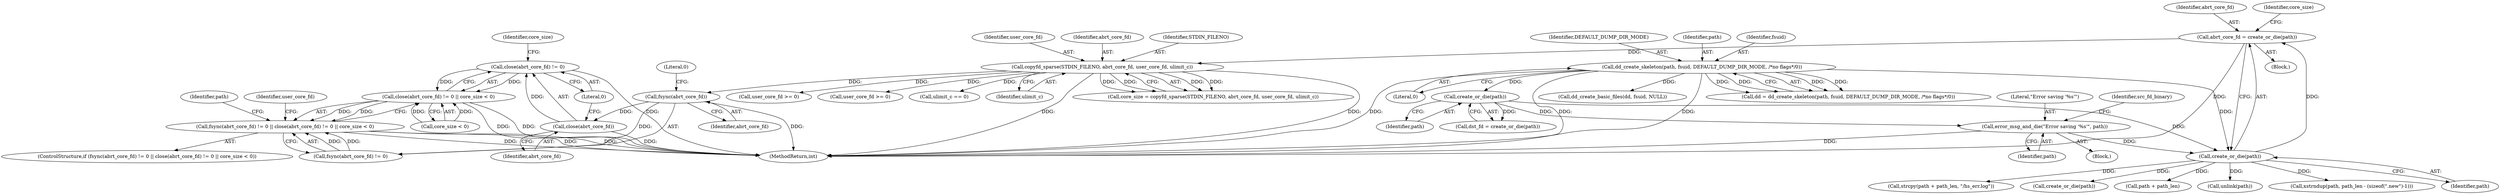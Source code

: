 digraph "0_abrt_8939398b82006ba1fec4ed491339fc075f43fc7c_1@API" {
"1000935" [label="(Call,close(abrt_core_fd) != 0)"];
"1000936" [label="(Call,close(abrt_core_fd))"];
"1000931" [label="(Call,fsync(abrt_core_fd))"];
"1000923" [label="(Call,copyfd_sparse(STDIN_FILENO, abrt_core_fd, user_core_fd, ulimit_c))"];
"1000916" [label="(Call,abrt_core_fd = create_or_die(path))"];
"1000918" [label="(Call,create_or_die(path))"];
"1000643" [label="(Call,dd_create_skeleton(path, fsuid, DEFAULT_DUMP_DIR_MODE, /*no flags*/0))"];
"1000884" [label="(Call,create_or_die(path))"];
"1000910" [label="(Call,error_msg_and_die(\"Error saving '%s'\", path))"];
"1000934" [label="(Call,close(abrt_core_fd) != 0 || core_size < 0)"];
"1000929" [label="(Call,fsync(abrt_core_fd) != 0 || close(abrt_core_fd) != 0 || core_size < 0)"];
"1000921" [label="(Call,core_size = copyfd_sparse(STDIN_FILENO, abrt_core_fd, user_core_fd, ulimit_c))"];
"1000948" [label="(Call,user_core_fd >= 0)"];
"1000884" [label="(Call,create_or_die(path))"];
"1001029" [label="(Call,strcpy(path + path_len, \"/hs_err.log\"))"];
"1000656" [label="(Call,dd_create_basic_files(dd, fsuid, NULL))"];
"1000924" [label="(Identifier,STDIN_FILENO)"];
"1000939" [label="(Call,core_size < 0)"];
"1000935" [label="(Call,close(abrt_core_fd) != 0)"];
"1000933" [label="(Literal,0)"];
"1000641" [label="(Call,dd = dd_create_skeleton(path, fsuid, DEFAULT_DUMP_DIR_MODE, /*no flags*/0))"];
"1000938" [label="(Literal,0)"];
"1000911" [label="(Literal,\"Error saving '%s'\")"];
"1001228" [label="(MethodReturn,int)"];
"1000916" [label="(Call,abrt_core_fd = create_or_die(path))"];
"1000932" [label="(Identifier,abrt_core_fd)"];
"1000930" [label="(Call,fsync(abrt_core_fd) != 0)"];
"1000650" [label="(Block,)"];
"1000961" [label="(Call,user_core_fd >= 0)"];
"1001037" [label="(Call,create_or_die(path))"];
"1000937" [label="(Identifier,abrt_core_fd)"];
"1000647" [label="(Literal,0)"];
"1000644" [label="(Identifier,path)"];
"1000882" [label="(Call,dst_fd = create_or_die(path))"];
"1000885" [label="(Identifier,path)"];
"1000928" [label="(ControlStructure,if (fsync(abrt_core_fd) != 0 || close(abrt_core_fd) != 0 || core_size < 0))"];
"1000910" [label="(Call,error_msg_and_die(\"Error saving '%s'\", path))"];
"1001030" [label="(Call,path + path_len)"];
"1000975" [label="(Call,ulimit_c == 0)"];
"1000912" [label="(Identifier,path)"];
"1000643" [label="(Call,dd_create_skeleton(path, fsuid, DEFAULT_DUMP_DIR_MODE, /*no flags*/0))"];
"1000962" [label="(Identifier,user_core_fd)"];
"1000943" [label="(Call,unlink(path))"];
"1000914" [label="(Identifier,src_fd_binary)"];
"1000918" [label="(Call,create_or_die(path))"];
"1000645" [label="(Identifier,fsuid)"];
"1000940" [label="(Identifier,core_size)"];
"1000926" [label="(Identifier,user_core_fd)"];
"1000925" [label="(Identifier,abrt_core_fd)"];
"1001075" [label="(Call,xstrndup(path, path_len - (sizeof(\".new\")-1)))"];
"1000907" [label="(Block,)"];
"1000927" [label="(Identifier,ulimit_c)"];
"1000646" [label="(Identifier,DEFAULT_DUMP_DIR_MODE)"];
"1000917" [label="(Identifier,abrt_core_fd)"];
"1000934" [label="(Call,close(abrt_core_fd) != 0 || core_size < 0)"];
"1000923" [label="(Call,copyfd_sparse(STDIN_FILENO, abrt_core_fd, user_core_fd, ulimit_c))"];
"1000929" [label="(Call,fsync(abrt_core_fd) != 0 || close(abrt_core_fd) != 0 || core_size < 0)"];
"1000922" [label="(Identifier,core_size)"];
"1000919" [label="(Identifier,path)"];
"1000931" [label="(Call,fsync(abrt_core_fd))"];
"1000944" [label="(Identifier,path)"];
"1000936" [label="(Call,close(abrt_core_fd))"];
"1000935" -> "1000934"  [label="AST: "];
"1000935" -> "1000938"  [label="CFG: "];
"1000936" -> "1000935"  [label="AST: "];
"1000938" -> "1000935"  [label="AST: "];
"1000940" -> "1000935"  [label="CFG: "];
"1000934" -> "1000935"  [label="CFG: "];
"1000935" -> "1001228"  [label="DDG: "];
"1000935" -> "1000934"  [label="DDG: "];
"1000935" -> "1000934"  [label="DDG: "];
"1000936" -> "1000935"  [label="DDG: "];
"1000936" -> "1000937"  [label="CFG: "];
"1000937" -> "1000936"  [label="AST: "];
"1000938" -> "1000936"  [label="CFG: "];
"1000936" -> "1001228"  [label="DDG: "];
"1000931" -> "1000936"  [label="DDG: "];
"1000931" -> "1000930"  [label="AST: "];
"1000931" -> "1000932"  [label="CFG: "];
"1000932" -> "1000931"  [label="AST: "];
"1000933" -> "1000931"  [label="CFG: "];
"1000931" -> "1001228"  [label="DDG: "];
"1000931" -> "1000930"  [label="DDG: "];
"1000923" -> "1000931"  [label="DDG: "];
"1000923" -> "1000921"  [label="AST: "];
"1000923" -> "1000927"  [label="CFG: "];
"1000924" -> "1000923"  [label="AST: "];
"1000925" -> "1000923"  [label="AST: "];
"1000926" -> "1000923"  [label="AST: "];
"1000927" -> "1000923"  [label="AST: "];
"1000921" -> "1000923"  [label="CFG: "];
"1000923" -> "1001228"  [label="DDG: "];
"1000923" -> "1001228"  [label="DDG: "];
"1000923" -> "1000921"  [label="DDG: "];
"1000923" -> "1000921"  [label="DDG: "];
"1000923" -> "1000921"  [label="DDG: "];
"1000923" -> "1000921"  [label="DDG: "];
"1000916" -> "1000923"  [label="DDG: "];
"1000923" -> "1000948"  [label="DDG: "];
"1000923" -> "1000961"  [label="DDG: "];
"1000923" -> "1000975"  [label="DDG: "];
"1000916" -> "1000650"  [label="AST: "];
"1000916" -> "1000918"  [label="CFG: "];
"1000917" -> "1000916"  [label="AST: "];
"1000918" -> "1000916"  [label="AST: "];
"1000922" -> "1000916"  [label="CFG: "];
"1000916" -> "1001228"  [label="DDG: "];
"1000918" -> "1000916"  [label="DDG: "];
"1000918" -> "1000919"  [label="CFG: "];
"1000919" -> "1000918"  [label="AST: "];
"1000643" -> "1000918"  [label="DDG: "];
"1000884" -> "1000918"  [label="DDG: "];
"1000910" -> "1000918"  [label="DDG: "];
"1000918" -> "1000943"  [label="DDG: "];
"1000918" -> "1001029"  [label="DDG: "];
"1000918" -> "1001030"  [label="DDG: "];
"1000918" -> "1001037"  [label="DDG: "];
"1000918" -> "1001075"  [label="DDG: "];
"1000643" -> "1000641"  [label="AST: "];
"1000643" -> "1000647"  [label="CFG: "];
"1000644" -> "1000643"  [label="AST: "];
"1000645" -> "1000643"  [label="AST: "];
"1000646" -> "1000643"  [label="AST: "];
"1000647" -> "1000643"  [label="AST: "];
"1000641" -> "1000643"  [label="CFG: "];
"1000643" -> "1001228"  [label="DDG: "];
"1000643" -> "1001228"  [label="DDG: "];
"1000643" -> "1001228"  [label="DDG: "];
"1000643" -> "1000641"  [label="DDG: "];
"1000643" -> "1000641"  [label="DDG: "];
"1000643" -> "1000641"  [label="DDG: "];
"1000643" -> "1000641"  [label="DDG: "];
"1000643" -> "1000656"  [label="DDG: "];
"1000643" -> "1000884"  [label="DDG: "];
"1000884" -> "1000882"  [label="AST: "];
"1000884" -> "1000885"  [label="CFG: "];
"1000885" -> "1000884"  [label="AST: "];
"1000882" -> "1000884"  [label="CFG: "];
"1000884" -> "1000882"  [label="DDG: "];
"1000884" -> "1000910"  [label="DDG: "];
"1000910" -> "1000907"  [label="AST: "];
"1000910" -> "1000912"  [label="CFG: "];
"1000911" -> "1000910"  [label="AST: "];
"1000912" -> "1000910"  [label="AST: "];
"1000914" -> "1000910"  [label="CFG: "];
"1000910" -> "1001228"  [label="DDG: "];
"1000934" -> "1000929"  [label="AST: "];
"1000934" -> "1000939"  [label="CFG: "];
"1000939" -> "1000934"  [label="AST: "];
"1000929" -> "1000934"  [label="CFG: "];
"1000934" -> "1001228"  [label="DDG: "];
"1000934" -> "1001228"  [label="DDG: "];
"1000934" -> "1000929"  [label="DDG: "];
"1000934" -> "1000929"  [label="DDG: "];
"1000939" -> "1000934"  [label="DDG: "];
"1000939" -> "1000934"  [label="DDG: "];
"1000929" -> "1000928"  [label="AST: "];
"1000929" -> "1000930"  [label="CFG: "];
"1000930" -> "1000929"  [label="AST: "];
"1000944" -> "1000929"  [label="CFG: "];
"1000962" -> "1000929"  [label="CFG: "];
"1000929" -> "1001228"  [label="DDG: "];
"1000929" -> "1001228"  [label="DDG: "];
"1000929" -> "1001228"  [label="DDG: "];
"1000930" -> "1000929"  [label="DDG: "];
"1000930" -> "1000929"  [label="DDG: "];
}
